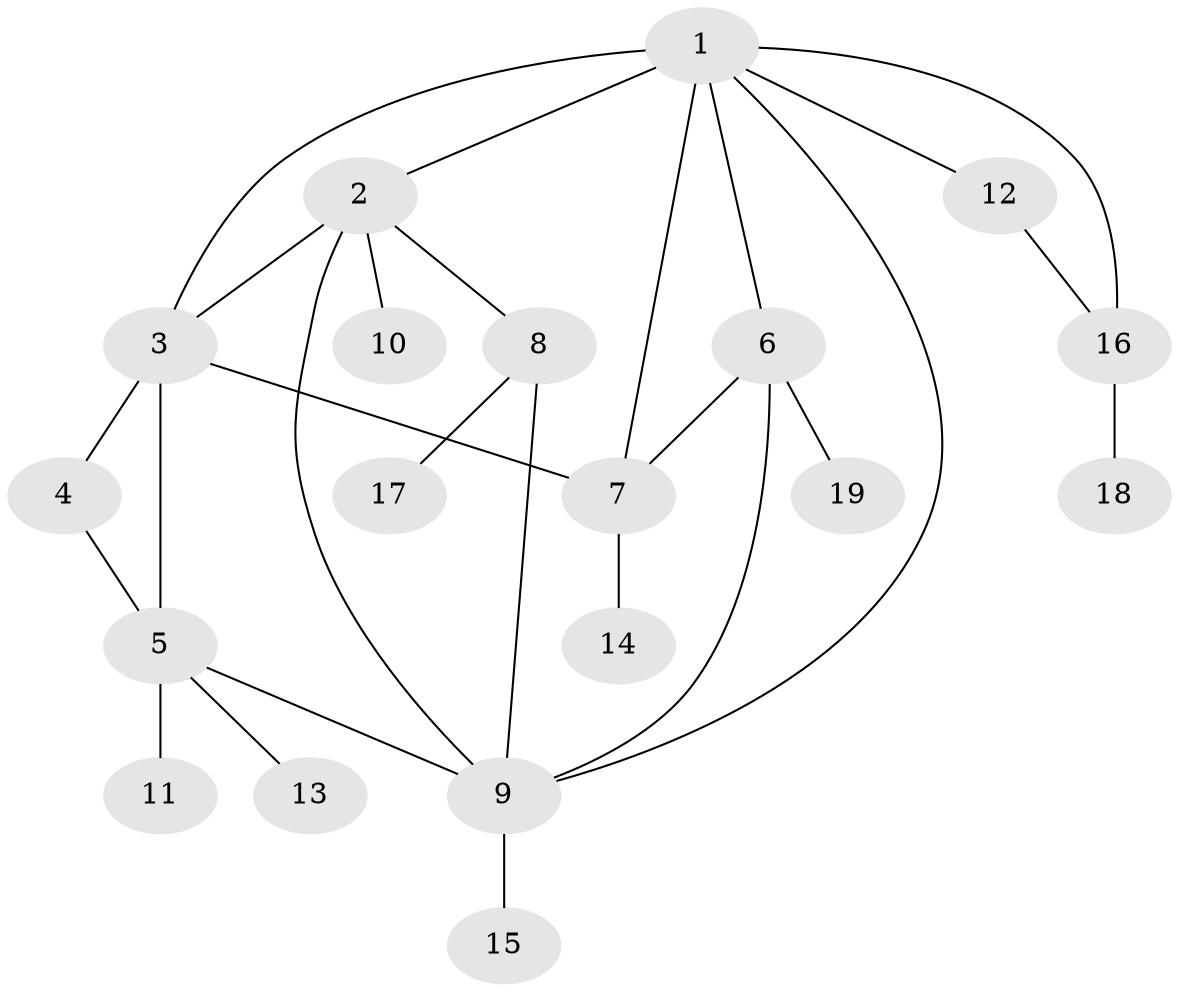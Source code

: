 // original degree distribution, {4: 0.0967741935483871, 5: 0.04838709677419355, 8: 0.016129032258064516, 6: 0.016129032258064516, 11: 0.016129032258064516, 7: 0.03225806451612903, 9: 0.016129032258064516, 3: 0.04838709677419355, 1: 0.5806451612903226, 2: 0.12903225806451613}
// Generated by graph-tools (version 1.1) at 2025/52/03/04/25 22:52:17]
// undirected, 19 vertices, 27 edges
graph export_dot {
  node [color=gray90,style=filled];
  1;
  2;
  3;
  4;
  5;
  6;
  7;
  8;
  9;
  10;
  11;
  12;
  13;
  14;
  15;
  16;
  17;
  18;
  19;
  1 -- 2 [weight=1.0];
  1 -- 3 [weight=3.0];
  1 -- 6 [weight=1.0];
  1 -- 7 [weight=1.0];
  1 -- 9 [weight=1.0];
  1 -- 12 [weight=1.0];
  1 -- 16 [weight=2.0];
  2 -- 3 [weight=2.0];
  2 -- 8 [weight=1.0];
  2 -- 9 [weight=1.0];
  2 -- 10 [weight=1.0];
  3 -- 4 [weight=1.0];
  3 -- 5 [weight=1.0];
  3 -- 7 [weight=1.0];
  4 -- 5 [weight=1.0];
  5 -- 9 [weight=1.0];
  5 -- 11 [weight=6.0];
  5 -- 13 [weight=1.0];
  6 -- 7 [weight=1.0];
  6 -- 9 [weight=1.0];
  6 -- 19 [weight=1.0];
  7 -- 14 [weight=1.0];
  8 -- 9 [weight=1.0];
  8 -- 17 [weight=1.0];
  9 -- 15 [weight=1.0];
  12 -- 16 [weight=1.0];
  16 -- 18 [weight=1.0];
}
